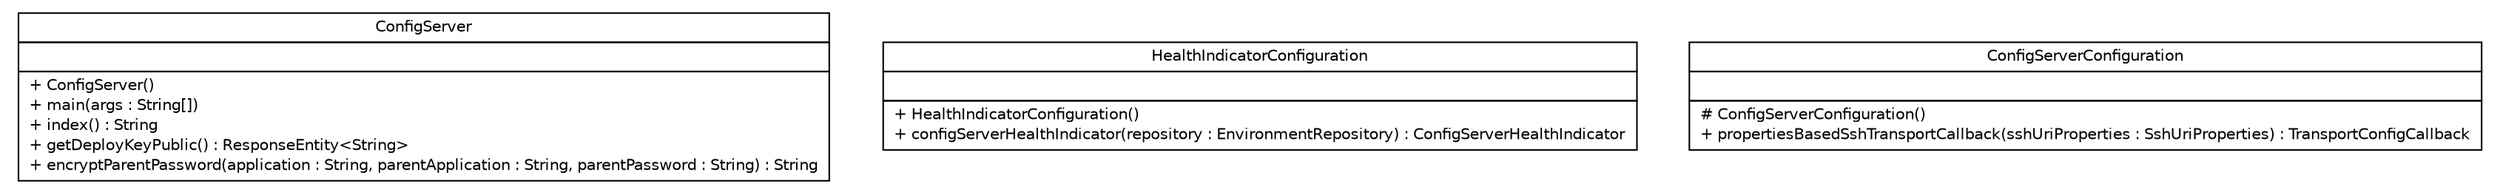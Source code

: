 #!/usr/local/bin/dot
#
# Class diagram 
# Generated by UMLGraph version R5_6-24-gf6e263 (http://www.umlgraph.org/)
#

digraph G {
	edge [fontname="Helvetica",fontsize=10,labelfontname="Helvetica",labelfontsize=10];
	node [fontname="Helvetica",fontsize=10,shape=plaintext];
	nodesep=0.25;
	ranksep=0.5;
	// cn.home1.cloud.config.server.ConfigServer
	c59 [label=<<table title="cn.home1.cloud.config.server.ConfigServer" border="0" cellborder="1" cellspacing="0" cellpadding="2" port="p" href="./ConfigServer.html">
		<tr><td><table border="0" cellspacing="0" cellpadding="1">
<tr><td align="center" balign="center"> ConfigServer </td></tr>
		</table></td></tr>
		<tr><td><table border="0" cellspacing="0" cellpadding="1">
<tr><td align="left" balign="left">  </td></tr>
		</table></td></tr>
		<tr><td><table border="0" cellspacing="0" cellpadding="1">
<tr><td align="left" balign="left"> + ConfigServer() </td></tr>
<tr><td align="left" balign="left"> + main(args : String[]) </td></tr>
<tr><td align="left" balign="left"> + index() : String </td></tr>
<tr><td align="left" balign="left"> + getDeployKeyPublic() : ResponseEntity&lt;String&gt; </td></tr>
<tr><td align="left" balign="left"> + encryptParentPassword(application : String, parentApplication : String, parentPassword : String) : String </td></tr>
		</table></td></tr>
		</table>>, URL="./ConfigServer.html", fontname="Helvetica", fontcolor="black", fontsize=10.0];
	// cn.home1.cloud.config.server.ConfigServer.HealthIndicatorConfiguration
	c60 [label=<<table title="cn.home1.cloud.config.server.ConfigServer.HealthIndicatorConfiguration" border="0" cellborder="1" cellspacing="0" cellpadding="2" port="p" href="./ConfigServer.HealthIndicatorConfiguration.html">
		<tr><td><table border="0" cellspacing="0" cellpadding="1">
<tr><td align="center" balign="center"> HealthIndicatorConfiguration </td></tr>
		</table></td></tr>
		<tr><td><table border="0" cellspacing="0" cellpadding="1">
<tr><td align="left" balign="left">  </td></tr>
		</table></td></tr>
		<tr><td><table border="0" cellspacing="0" cellpadding="1">
<tr><td align="left" balign="left"> + HealthIndicatorConfiguration() </td></tr>
<tr><td align="left" balign="left"> + configServerHealthIndicator(repository : EnvironmentRepository) : ConfigServerHealthIndicator </td></tr>
		</table></td></tr>
		</table>>, URL="./ConfigServer.HealthIndicatorConfiguration.html", fontname="Helvetica", fontcolor="black", fontsize=10.0];
	// cn.home1.cloud.config.server.ConfigServer.ConfigServerConfiguration
	c61 [label=<<table title="cn.home1.cloud.config.server.ConfigServer.ConfigServerConfiguration" border="0" cellborder="1" cellspacing="0" cellpadding="2" port="p" href="./ConfigServer.ConfigServerConfiguration.html">
		<tr><td><table border="0" cellspacing="0" cellpadding="1">
<tr><td align="center" balign="center"> ConfigServerConfiguration </td></tr>
		</table></td></tr>
		<tr><td><table border="0" cellspacing="0" cellpadding="1">
<tr><td align="left" balign="left">  </td></tr>
		</table></td></tr>
		<tr><td><table border="0" cellspacing="0" cellpadding="1">
<tr><td align="left" balign="left"> # ConfigServerConfiguration() </td></tr>
<tr><td align="left" balign="left"> + propertiesBasedSshTransportCallback(sshUriProperties : SshUriProperties) : TransportConfigCallback </td></tr>
		</table></td></tr>
		</table>>, URL="./ConfigServer.ConfigServerConfiguration.html", fontname="Helvetica", fontcolor="black", fontsize=10.0];
}

